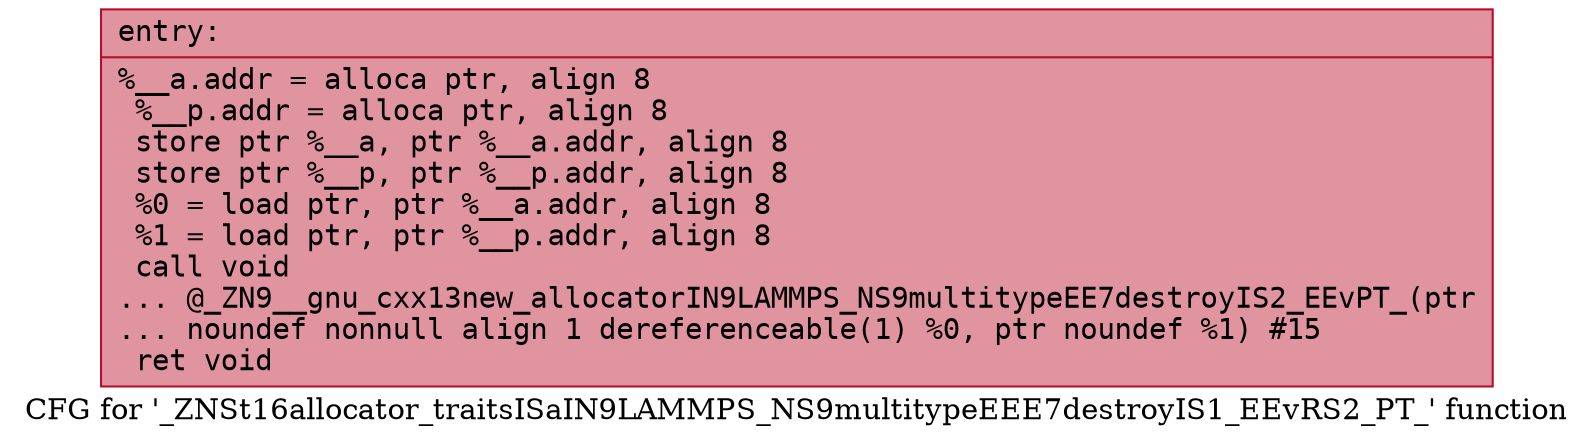 digraph "CFG for '_ZNSt16allocator_traitsISaIN9LAMMPS_NS9multitypeEEE7destroyIS1_EEvRS2_PT_' function" {
	label="CFG for '_ZNSt16allocator_traitsISaIN9LAMMPS_NS9multitypeEEE7destroyIS1_EEvRS2_PT_' function";

	Node0x55bd405e3370 [shape=record,color="#b70d28ff", style=filled, fillcolor="#b70d2870" fontname="Courier",label="{entry:\l|  %__a.addr = alloca ptr, align 8\l  %__p.addr = alloca ptr, align 8\l  store ptr %__a, ptr %__a.addr, align 8\l  store ptr %__p, ptr %__p.addr, align 8\l  %0 = load ptr, ptr %__a.addr, align 8\l  %1 = load ptr, ptr %__p.addr, align 8\l  call void\l... @_ZN9__gnu_cxx13new_allocatorIN9LAMMPS_NS9multitypeEE7destroyIS2_EEvPT_(ptr\l... noundef nonnull align 1 dereferenceable(1) %0, ptr noundef %1) #15\l  ret void\l}"];
}
